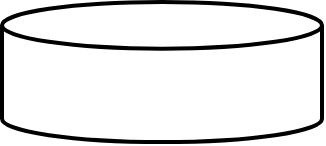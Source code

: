 <mxfile version="13.10.9" type="github"><diagram id="xdoIHlQN4jkU7Udr4Ou5" name="第 1 页"><mxGraphModel dx="977" dy="524" grid="1" gridSize="10" guides="1" tooltips="1" connect="1" arrows="1" fold="1" page="1" pageScale="1" pageWidth="827" pageHeight="1169" math="0" shadow="0"><root><mxCell id="0"/><mxCell id="1" parent="0"/><mxCell id="3XCEvi40puZmfgDYboMp-1" value="" style="strokeWidth=2;html=1;shape=mxgraph.flowchart.database;whiteSpace=wrap;" vertex="1" parent="1"><mxGeometry x="100" y="230" width="160" height="70" as="geometry"/></mxCell></root></mxGraphModel></diagram></mxfile>